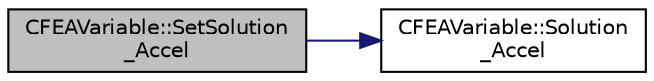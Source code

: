 digraph "CFEAVariable::SetSolution_Accel"
{
 // LATEX_PDF_SIZE
  edge [fontname="Helvetica",fontsize="10",labelfontname="Helvetica",labelfontsize="10"];
  node [fontname="Helvetica",fontsize="10",shape=record];
  rankdir="LR";
  Node1 [label="CFEAVariable::SetSolution\l_Accel",height=0.2,width=0.4,color="black", fillcolor="grey75", style="filled", fontcolor="black",tooltip="Set the value of the acceleration (Structural Analysis)."];
  Node1 -> Node2 [color="midnightblue",fontsize="10",style="solid",fontname="Helvetica"];
  Node2 [label="CFEAVariable::Solution\l_Accel",height=0.2,width=0.4,color="black", fillcolor="white", style="filled",URL="$classCFEAVariable.html#a89b90cd415ec5d156acd48120f27e505",tooltip=" "];
}
